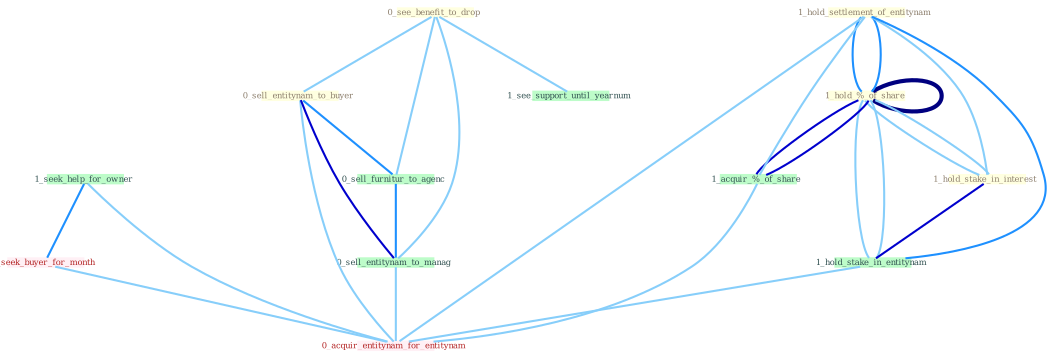 Graph G{ 
    node
    [shape=polygon,style=filled,width=.5,height=.06,color="#BDFCC9",fixedsize=true,fontsize=4,
    fontcolor="#2f4f4f"];
    {node
    [color="#ffffe0", fontcolor="#8b7d6b"] "0_see_benefit_to_drop " "1_hold_%_of_share " "1_hold_stake_in_interest " "0_sell_entitynam_to_buyer " "1_hold_settlement_of_entitynam "}
{node [color="#fff0f5", fontcolor="#b22222"] "0_seek_buyer_for_month " "0_acquir_entitynam_for_entitynam "}
edge [color="#B0E2FF"];

	"0_see_benefit_to_drop " -- "0_sell_entitynam_to_buyer " [w="1", color="#87cefa" ];
	"0_see_benefit_to_drop " -- "1_see_support_until_yearnum " [w="1", color="#87cefa" ];
	"0_see_benefit_to_drop " -- "0_sell_furnitur_to_agenc " [w="1", color="#87cefa" ];
	"0_see_benefit_to_drop " -- "0_sell_entitynam_to_manag " [w="1", color="#87cefa" ];
	"1_hold_%_of_share " -- "1_hold_stake_in_interest " [w="1", color="#87cefa" ];
	"1_hold_%_of_share " -- "1_hold_settlement_of_entitynam " [w="2", color="#1e90ff" , len=0.8];
	"1_hold_%_of_share " -- "1_hold_%_of_share " [w="4", style=bold, color="#000080", len=0.4];
	"1_hold_%_of_share " -- "1_hold_stake_in_entitynam " [w="1", color="#87cefa" ];
	"1_hold_%_of_share " -- "1_acquir_%_of_share " [w="3", color="#0000cd" , len=0.6];
	"1_hold_stake_in_interest " -- "1_hold_settlement_of_entitynam " [w="1", color="#87cefa" ];
	"1_hold_stake_in_interest " -- "1_hold_%_of_share " [w="1", color="#87cefa" ];
	"1_hold_stake_in_interest " -- "1_hold_stake_in_entitynam " [w="3", color="#0000cd" , len=0.6];
	"0_sell_entitynam_to_buyer " -- "0_sell_furnitur_to_agenc " [w="2", color="#1e90ff" , len=0.8];
	"0_sell_entitynam_to_buyer " -- "0_sell_entitynam_to_manag " [w="3", color="#0000cd" , len=0.6];
	"0_sell_entitynam_to_buyer " -- "0_acquir_entitynam_for_entitynam " [w="1", color="#87cefa" ];
	"1_hold_settlement_of_entitynam " -- "1_hold_%_of_share " [w="2", color="#1e90ff" , len=0.8];
	"1_hold_settlement_of_entitynam " -- "1_hold_stake_in_entitynam " [w="2", color="#1e90ff" , len=0.8];
	"1_hold_settlement_of_entitynam " -- "1_acquir_%_of_share " [w="1", color="#87cefa" ];
	"1_hold_settlement_of_entitynam " -- "0_acquir_entitynam_for_entitynam " [w="1", color="#87cefa" ];
	"1_hold_%_of_share " -- "1_hold_stake_in_entitynam " [w="1", color="#87cefa" ];
	"1_hold_%_of_share " -- "1_acquir_%_of_share " [w="3", color="#0000cd" , len=0.6];
	"1_hold_stake_in_entitynam " -- "0_acquir_entitynam_for_entitynam " [w="1", color="#87cefa" ];
	"1_seek_help_for_owner " -- "0_seek_buyer_for_month " [w="2", color="#1e90ff" , len=0.8];
	"1_seek_help_for_owner " -- "0_acquir_entitynam_for_entitynam " [w="1", color="#87cefa" ];
	"0_seek_buyer_for_month " -- "0_acquir_entitynam_for_entitynam " [w="1", color="#87cefa" ];
	"1_acquir_%_of_share " -- "0_acquir_entitynam_for_entitynam " [w="1", color="#87cefa" ];
	"0_sell_furnitur_to_agenc " -- "0_sell_entitynam_to_manag " [w="2", color="#1e90ff" , len=0.8];
	"0_sell_entitynam_to_manag " -- "0_acquir_entitynam_for_entitynam " [w="1", color="#87cefa" ];
}